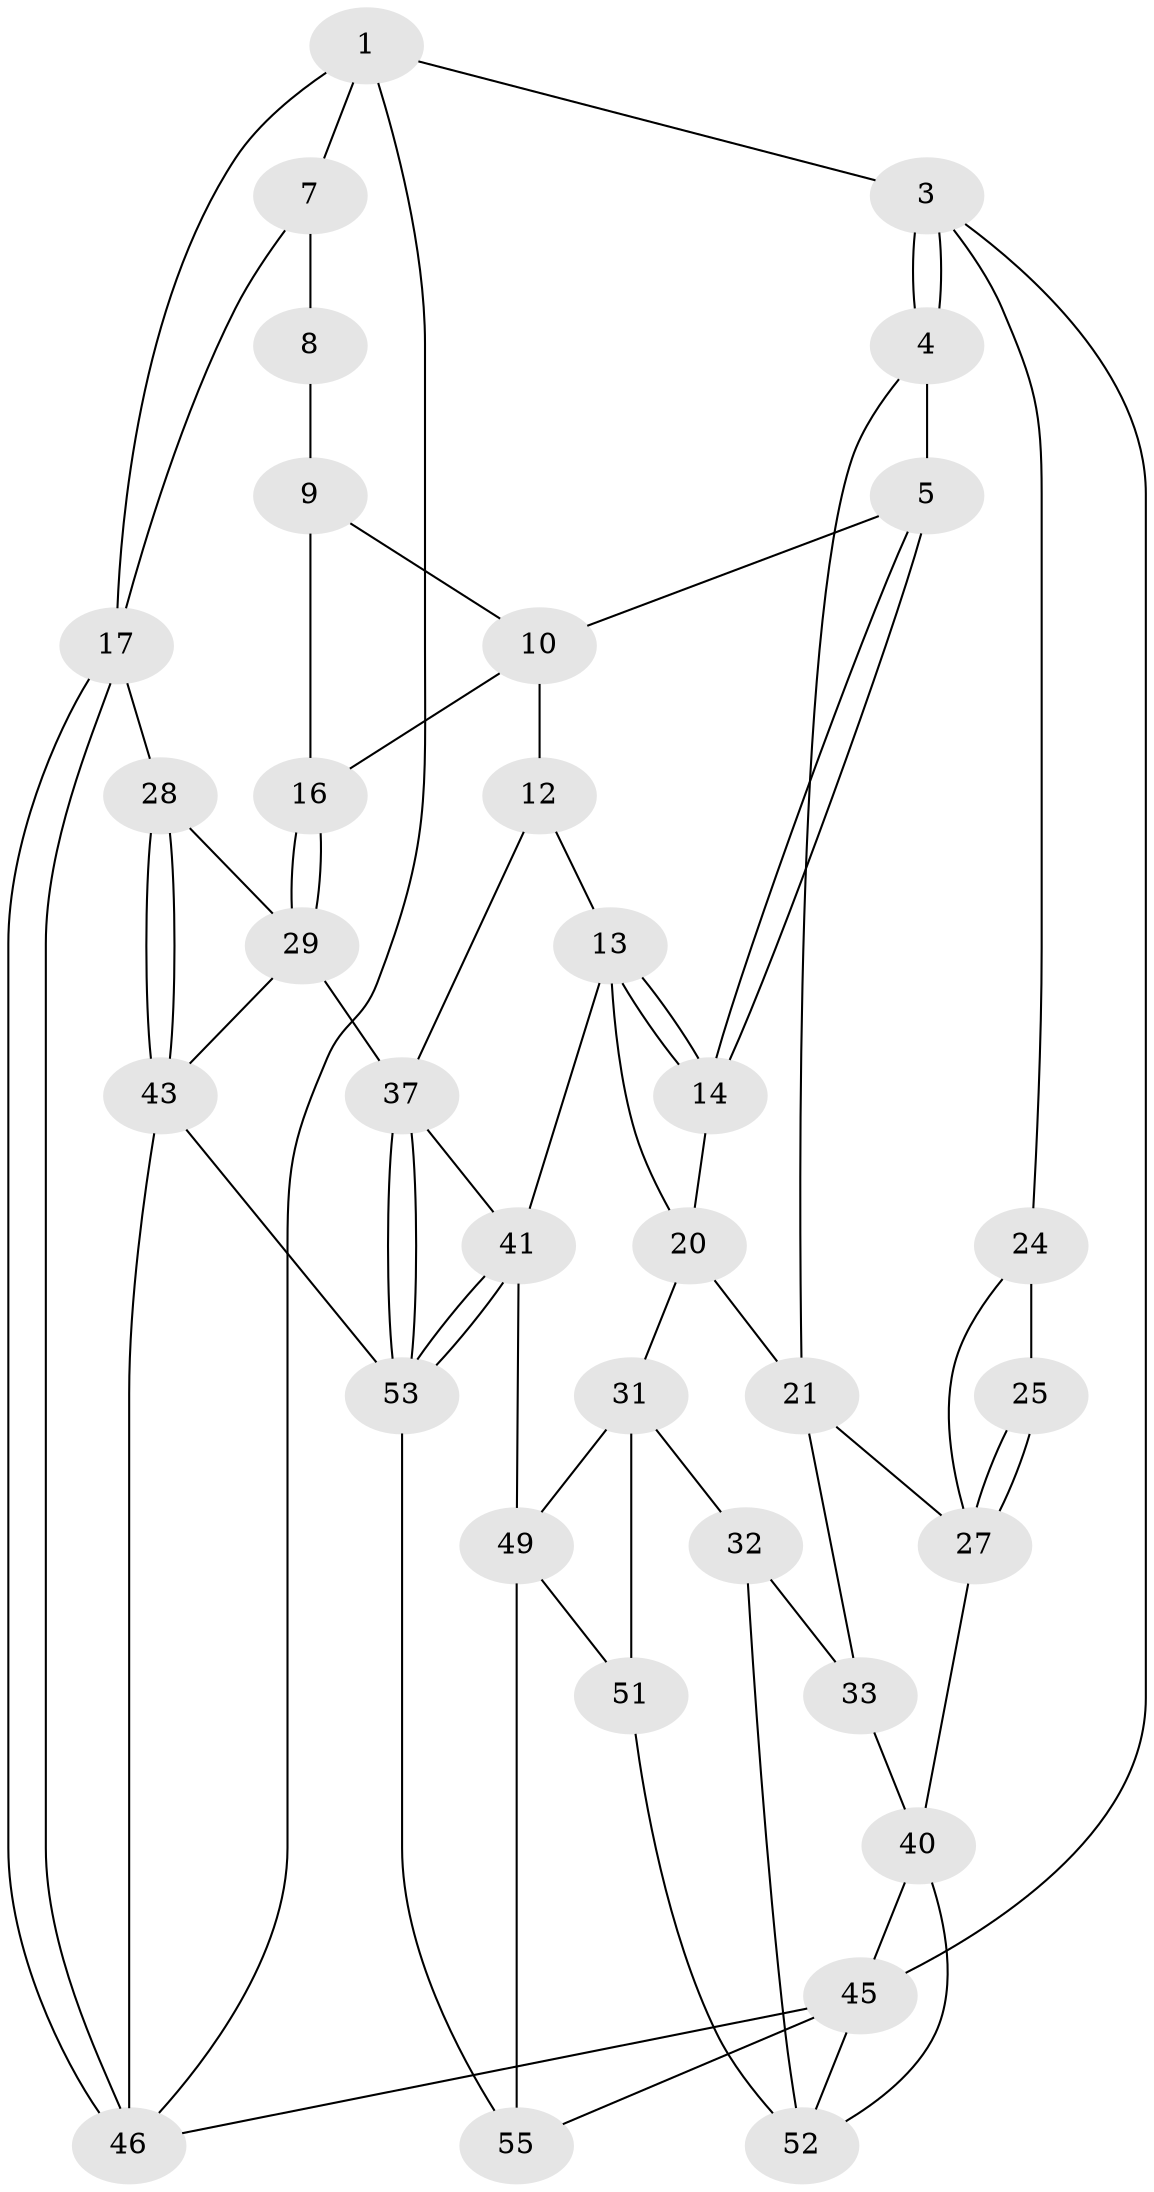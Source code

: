 // Generated by graph-tools (version 1.1) at 2025/24/03/03/25 07:24:37]
// undirected, 34 vertices, 69 edges
graph export_dot {
graph [start="1"]
  node [color=gray90,style=filled];
  1 [pos="+0.8885028860302362+0",super="+2"];
  3 [pos="+0+0"];
  4 [pos="+0.3811262169577421+0",super="+22"];
  5 [pos="+0.4191765686253616+0",super="+6"];
  7 [pos="+0.885881471682556+0.10801500313103127",super="+19"];
  8 [pos="+0.8062985073470238+0.14418176912456712",super="+23"];
  9 [pos="+0.7690732009716728+0.09055636325696831",super="+15"];
  10 [pos="+0.6785557681129989+0",super="+11"];
  12 [pos="+0.6002101444784343+0.2839064328505257"];
  13 [pos="+0.5543092582651926+0.2907207946049632",super="+34"];
  14 [pos="+0.4558540203141288+0.18090613681871892"];
  16 [pos="+0.6774019985791281+0.25394990393298433"];
  17 [pos="+1+0.3323403109889236",super="+18"];
  20 [pos="+0.34293359355501773+0.24532171906666653",super="+30"];
  21 [pos="+0.20478579149486026+0.146740500470744",super="+26"];
  24 [pos="+0+0"];
  25 [pos="+0.05516406426952651+0.05754752188740215"];
  27 [pos="+0.0646865525680723+0.2507791999964276",super="+35"];
  28 [pos="+0.9231774873842029+0.36575706394506746"];
  29 [pos="+0.821369649508979+0.40136392484084243",super="+36"];
  31 [pos="+0.2671710176224724+0.41446693563748593",super="+50"];
  32 [pos="+0.2536219061212208+0.40912665397759745",super="+48"];
  33 [pos="+0.19784383606856265+0.3478494282909721",super="+39"];
  37 [pos="+0.7355828373519986+0.47572125310132113",super="+38"];
  40 [pos="+0+0.5095237906999996",super="+44"];
  41 [pos="+0.5095661311442206+0.5034239234060973",super="+42"];
  43 [pos="+0.8678718475190169+0.5771427693115586",super="+47"];
  45 [pos="+0+1",super="+58"];
  46 [pos="+1+1"];
  49 [pos="+0.4837227945017557+0.532340555008063",super="+56"];
  51 [pos="+0.2488797591086672+0.6482451481515782"];
  52 [pos="+0.14822517421556564+0.6854428445868204",super="+57"];
  53 [pos="+0.6798748210026665+0.697024115790407",super="+54"];
  55 [pos="+0.5325944778774362+0.9490604941909204"];
  1 -- 7;
  1 -- 46;
  1 -- 3;
  1 -- 17;
  3 -- 4;
  3 -- 4;
  3 -- 24;
  3 -- 45;
  4 -- 5;
  4 -- 21;
  5 -- 14;
  5 -- 14;
  5 -- 10;
  7 -- 8 [weight=2];
  7 -- 17;
  8 -- 9 [weight=2];
  9 -- 10;
  9 -- 16;
  10 -- 16;
  10 -- 12;
  12 -- 13;
  12 -- 37;
  13 -- 14;
  13 -- 14;
  13 -- 20;
  13 -- 41;
  14 -- 20;
  16 -- 29;
  16 -- 29;
  17 -- 46;
  17 -- 46;
  17 -- 28;
  20 -- 21;
  20 -- 31;
  21 -- 33;
  21 -- 27;
  24 -- 25;
  24 -- 27;
  25 -- 27;
  25 -- 27;
  27 -- 40;
  28 -- 29;
  28 -- 43;
  28 -- 43;
  29 -- 37;
  29 -- 43;
  31 -- 32;
  31 -- 49;
  31 -- 51;
  32 -- 33 [weight=2];
  32 -- 52;
  33 -- 40;
  37 -- 53;
  37 -- 53;
  37 -- 41;
  40 -- 45;
  40 -- 52;
  41 -- 53;
  41 -- 53;
  41 -- 49;
  43 -- 53;
  43 -- 46;
  45 -- 46;
  45 -- 52;
  45 -- 55;
  49 -- 51;
  49 -- 55;
  51 -- 52;
  53 -- 55;
}
